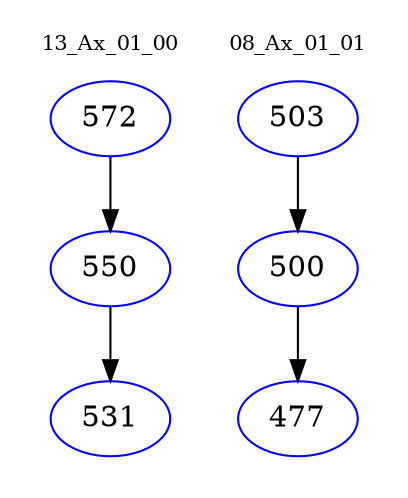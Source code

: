 digraph{
subgraph cluster_0 {
color = white
label = "13_Ax_01_00";
fontsize=10;
T0_572 [label="572", color="blue"]
T0_572 -> T0_550 [color="black"]
T0_550 [label="550", color="blue"]
T0_550 -> T0_531 [color="black"]
T0_531 [label="531", color="blue"]
}
subgraph cluster_1 {
color = white
label = "08_Ax_01_01";
fontsize=10;
T1_503 [label="503", color="blue"]
T1_503 -> T1_500 [color="black"]
T1_500 [label="500", color="blue"]
T1_500 -> T1_477 [color="black"]
T1_477 [label="477", color="blue"]
}
}

